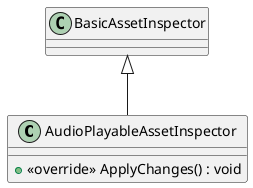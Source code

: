 @startuml
class AudioPlayableAssetInspector {
    + <<override>> ApplyChanges() : void
}
BasicAssetInspector <|-- AudioPlayableAssetInspector
@enduml
